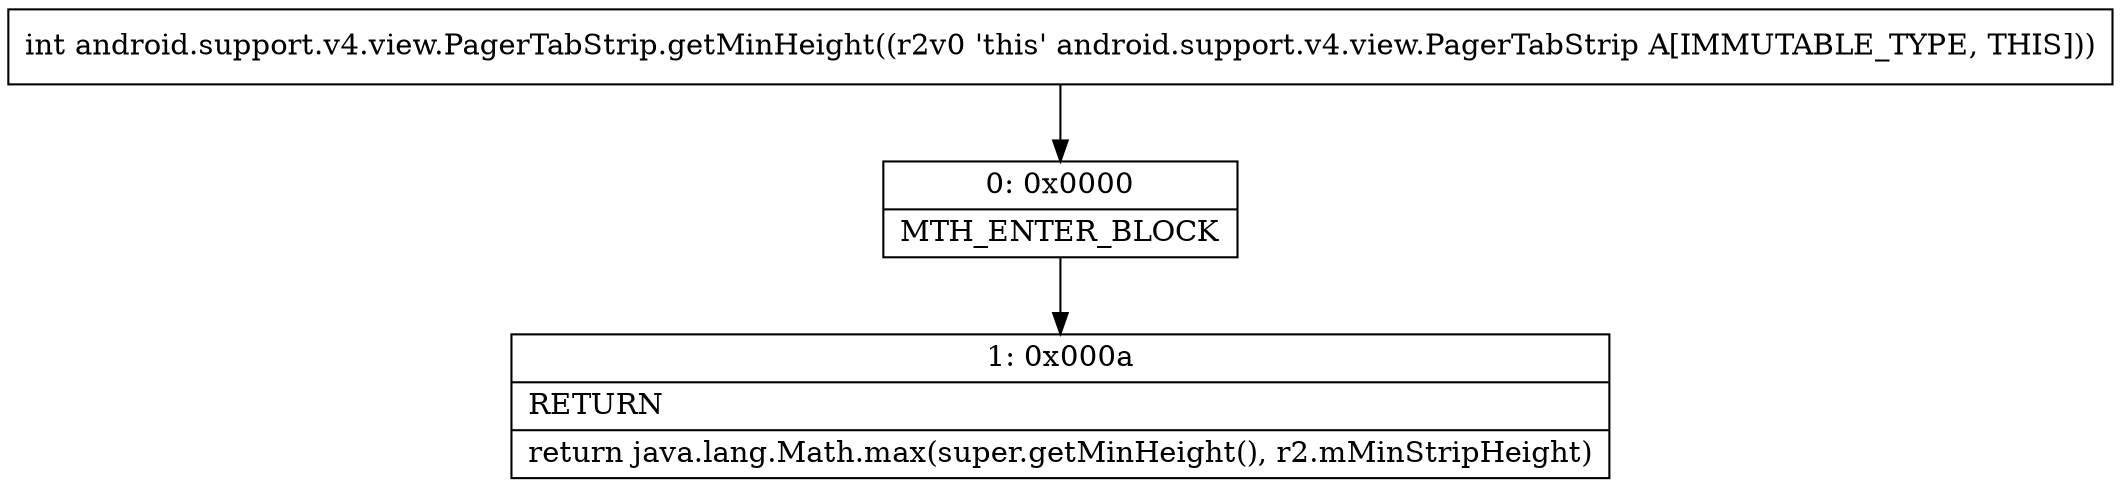 digraph "CFG forandroid.support.v4.view.PagerTabStrip.getMinHeight()I" {
Node_0 [shape=record,label="{0\:\ 0x0000|MTH_ENTER_BLOCK\l}"];
Node_1 [shape=record,label="{1\:\ 0x000a|RETURN\l|return java.lang.Math.max(super.getMinHeight(), r2.mMinStripHeight)\l}"];
MethodNode[shape=record,label="{int android.support.v4.view.PagerTabStrip.getMinHeight((r2v0 'this' android.support.v4.view.PagerTabStrip A[IMMUTABLE_TYPE, THIS])) }"];
MethodNode -> Node_0;
Node_0 -> Node_1;
}

